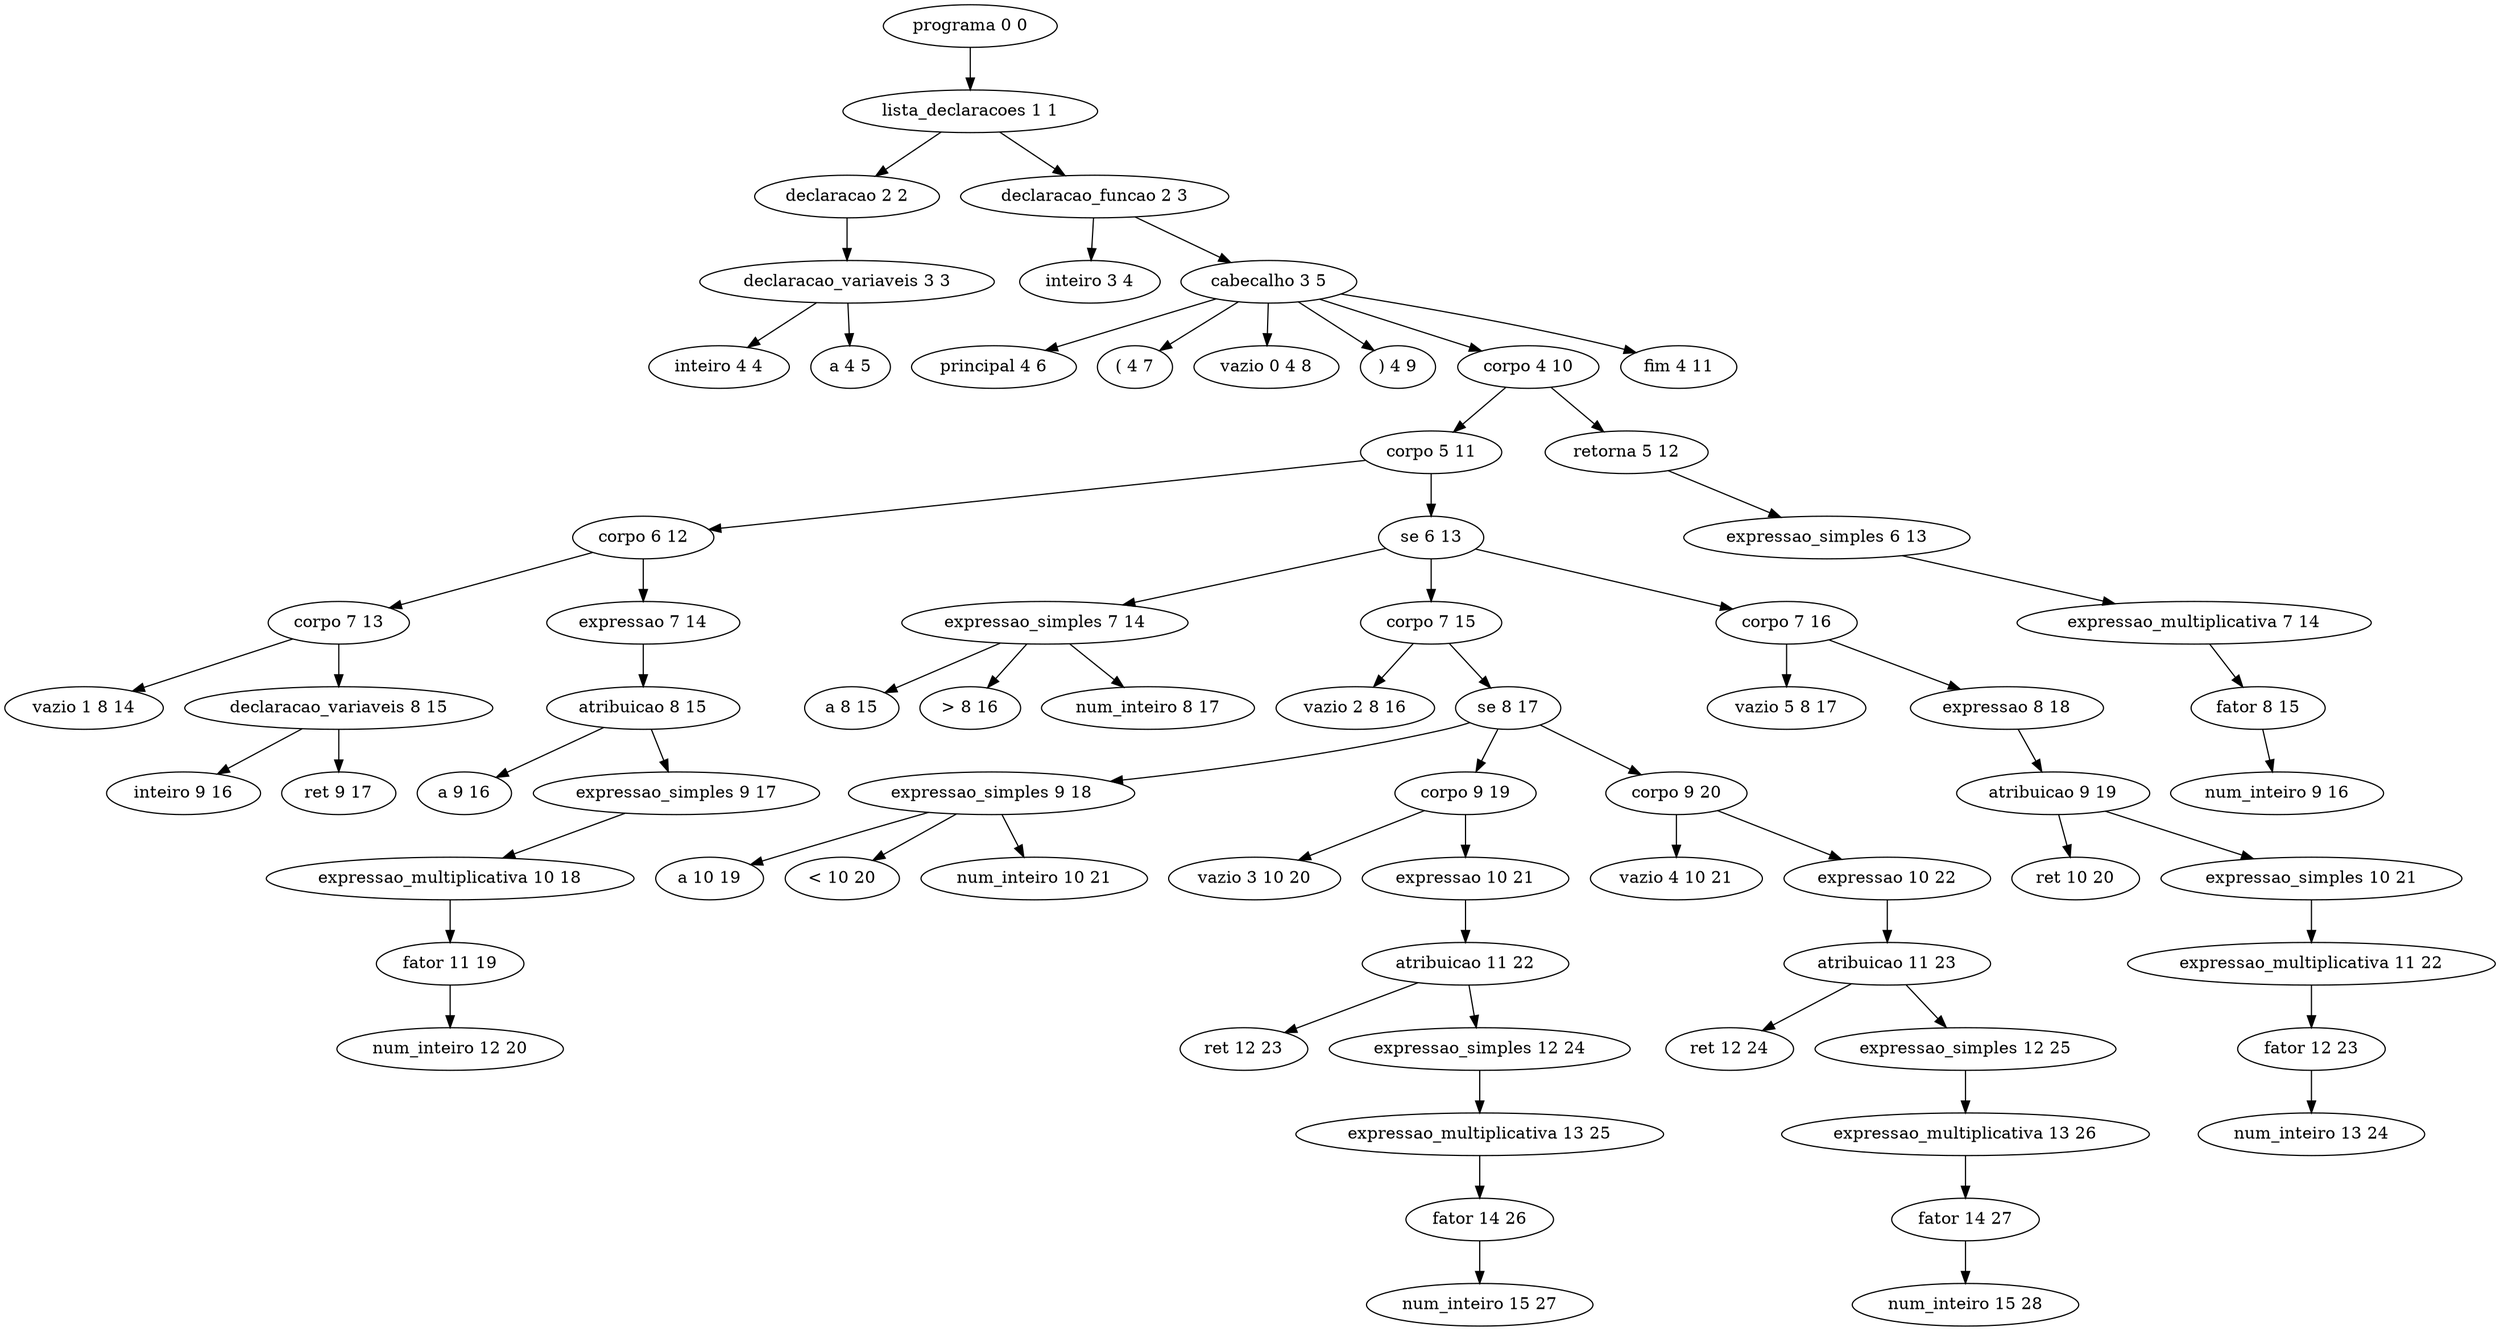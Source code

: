 digraph G {
	"programa 0 0" -> "lista_declaracoes 1 1"
	"lista_declaracoes 1 1" -> "declaracao 2 2"
	"declaracao 2 2" -> "declaracao_variaveis 3 3"
	"declaracao_variaveis 3 3" -> "inteiro 4 4"
	"declaracao_variaveis 3 3" -> "a 4 5"
	"lista_declaracoes 1 1" -> "declaracao_funcao 2 3"
	"declaracao_funcao 2 3" -> "inteiro 3 4"
	"declaracao_funcao 2 3" -> "cabecalho 3 5"
	"cabecalho 3 5" -> "principal 4 6"
	"cabecalho 3 5" -> "( 4 7"
	"cabecalho 3 5" -> "vazio 0 4 8"
	"cabecalho 3 5" -> ") 4 9"
	"cabecalho 3 5" -> "corpo 4 10"
	"corpo 4 10" -> "corpo 5 11"
	"corpo 5 11" -> "corpo 6 12"
	"corpo 6 12" -> "corpo 7 13"
	"corpo 7 13" -> "vazio 1 8 14"
	"corpo 7 13" -> "declaracao_variaveis 8 15"
	"declaracao_variaveis 8 15" -> "inteiro 9 16"
	"declaracao_variaveis 8 15" -> "ret 9 17"
	"corpo 6 12" -> "expressao 7 14"
	"expressao 7 14" -> "atribuicao 8 15"
	"atribuicao 8 15" -> "a 9 16"
	"atribuicao 8 15" -> "expressao_simples 9 17"
	"expressao_simples 9 17" -> "expressao_multiplicativa 10 18"
	"expressao_multiplicativa 10 18" -> "fator 11 19"
	"fator 11 19" -> "num_inteiro 12 20"
	"corpo 5 11" -> "se 6 13"
	"se 6 13" -> "expressao_simples 7 14"
	"expressao_simples 7 14" -> "a 8 15"
	"expressao_simples 7 14" -> "> 8 16"
	"expressao_simples 7 14" -> "num_inteiro 8 17"
	"se 6 13" -> "corpo 7 15"
	"corpo 7 15" -> "vazio 2 8 16"
	"corpo 7 15" -> "se 8 17"
	"se 8 17" -> "expressao_simples 9 18"
	"expressao_simples 9 18" -> "a 10 19"
	"expressao_simples 9 18" -> "< 10 20"
	"expressao_simples 9 18" -> "num_inteiro 10 21"
	"se 8 17" -> "corpo 9 19"
	"corpo 9 19" -> "vazio 3 10 20"
	"corpo 9 19" -> "expressao 10 21"
	"expressao 10 21" -> "atribuicao 11 22"
	"atribuicao 11 22" -> "ret 12 23"
	"atribuicao 11 22" -> "expressao_simples 12 24"
	"expressao_simples 12 24" -> "expressao_multiplicativa 13 25"
	"expressao_multiplicativa 13 25" -> "fator 14 26"
	"fator 14 26" -> "num_inteiro 15 27"
	"se 8 17" -> "corpo 9 20"
	"corpo 9 20" -> "vazio 4 10 21"
	"corpo 9 20" -> "expressao 10 22"
	"expressao 10 22" -> "atribuicao 11 23"
	"atribuicao 11 23" -> "ret 12 24"
	"atribuicao 11 23" -> "expressao_simples 12 25"
	"expressao_simples 12 25" -> "expressao_multiplicativa 13 26"
	"expressao_multiplicativa 13 26" -> "fator 14 27"
	"fator 14 27" -> "num_inteiro 15 28"
	"se 6 13" -> "corpo 7 16"
	"corpo 7 16" -> "vazio 5 8 17"
	"corpo 7 16" -> "expressao 8 18"
	"expressao 8 18" -> "atribuicao 9 19"
	"atribuicao 9 19" -> "ret 10 20"
	"atribuicao 9 19" -> "expressao_simples 10 21"
	"expressao_simples 10 21" -> "expressao_multiplicativa 11 22"
	"expressao_multiplicativa 11 22" -> "fator 12 23"
	"fator 12 23" -> "num_inteiro 13 24"
	"corpo 4 10" -> "retorna 5 12"
	"retorna 5 12" -> "expressao_simples 6 13"
	"expressao_simples 6 13" -> "expressao_multiplicativa 7 14"
	"expressao_multiplicativa 7 14" -> "fator 8 15"
	"fator 8 15" -> "num_inteiro 9 16"
	"cabecalho 3 5" -> "fim 4 11"
}
